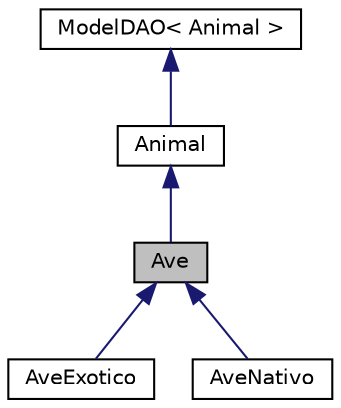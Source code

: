 digraph "Ave"
{
  edge [fontname="Helvetica",fontsize="10",labelfontname="Helvetica",labelfontsize="10"];
  node [fontname="Helvetica",fontsize="10",shape=record];
  Node0 [label="Ave",height=0.2,width=0.4,color="black", fillcolor="grey75", style="filled", fontcolor="black"];
  Node1 -> Node0 [dir="back",color="midnightblue",fontsize="10",style="solid"];
  Node1 [label="Animal",height=0.2,width=0.4,color="black", fillcolor="white", style="filled",URL="$d7/dac/classAnimal.html"];
  Node2 -> Node1 [dir="back",color="midnightblue",fontsize="10",style="solid"];
  Node2 [label="ModelDAO\< Animal \>",height=0.2,width=0.4,color="black", fillcolor="white", style="filled",URL="$df/dd0/classModelDAO.html"];
  Node0 -> Node3 [dir="back",color="midnightblue",fontsize="10",style="solid"];
  Node3 [label="AveExotico",height=0.2,width=0.4,color="black", fillcolor="white", style="filled",URL="$d6/d8f/classAveExotico.html"];
  Node0 -> Node4 [dir="back",color="midnightblue",fontsize="10",style="solid"];
  Node4 [label="AveNativo",height=0.2,width=0.4,color="black", fillcolor="white", style="filled",URL="$d4/df0/classAveNativo.html"];
}
